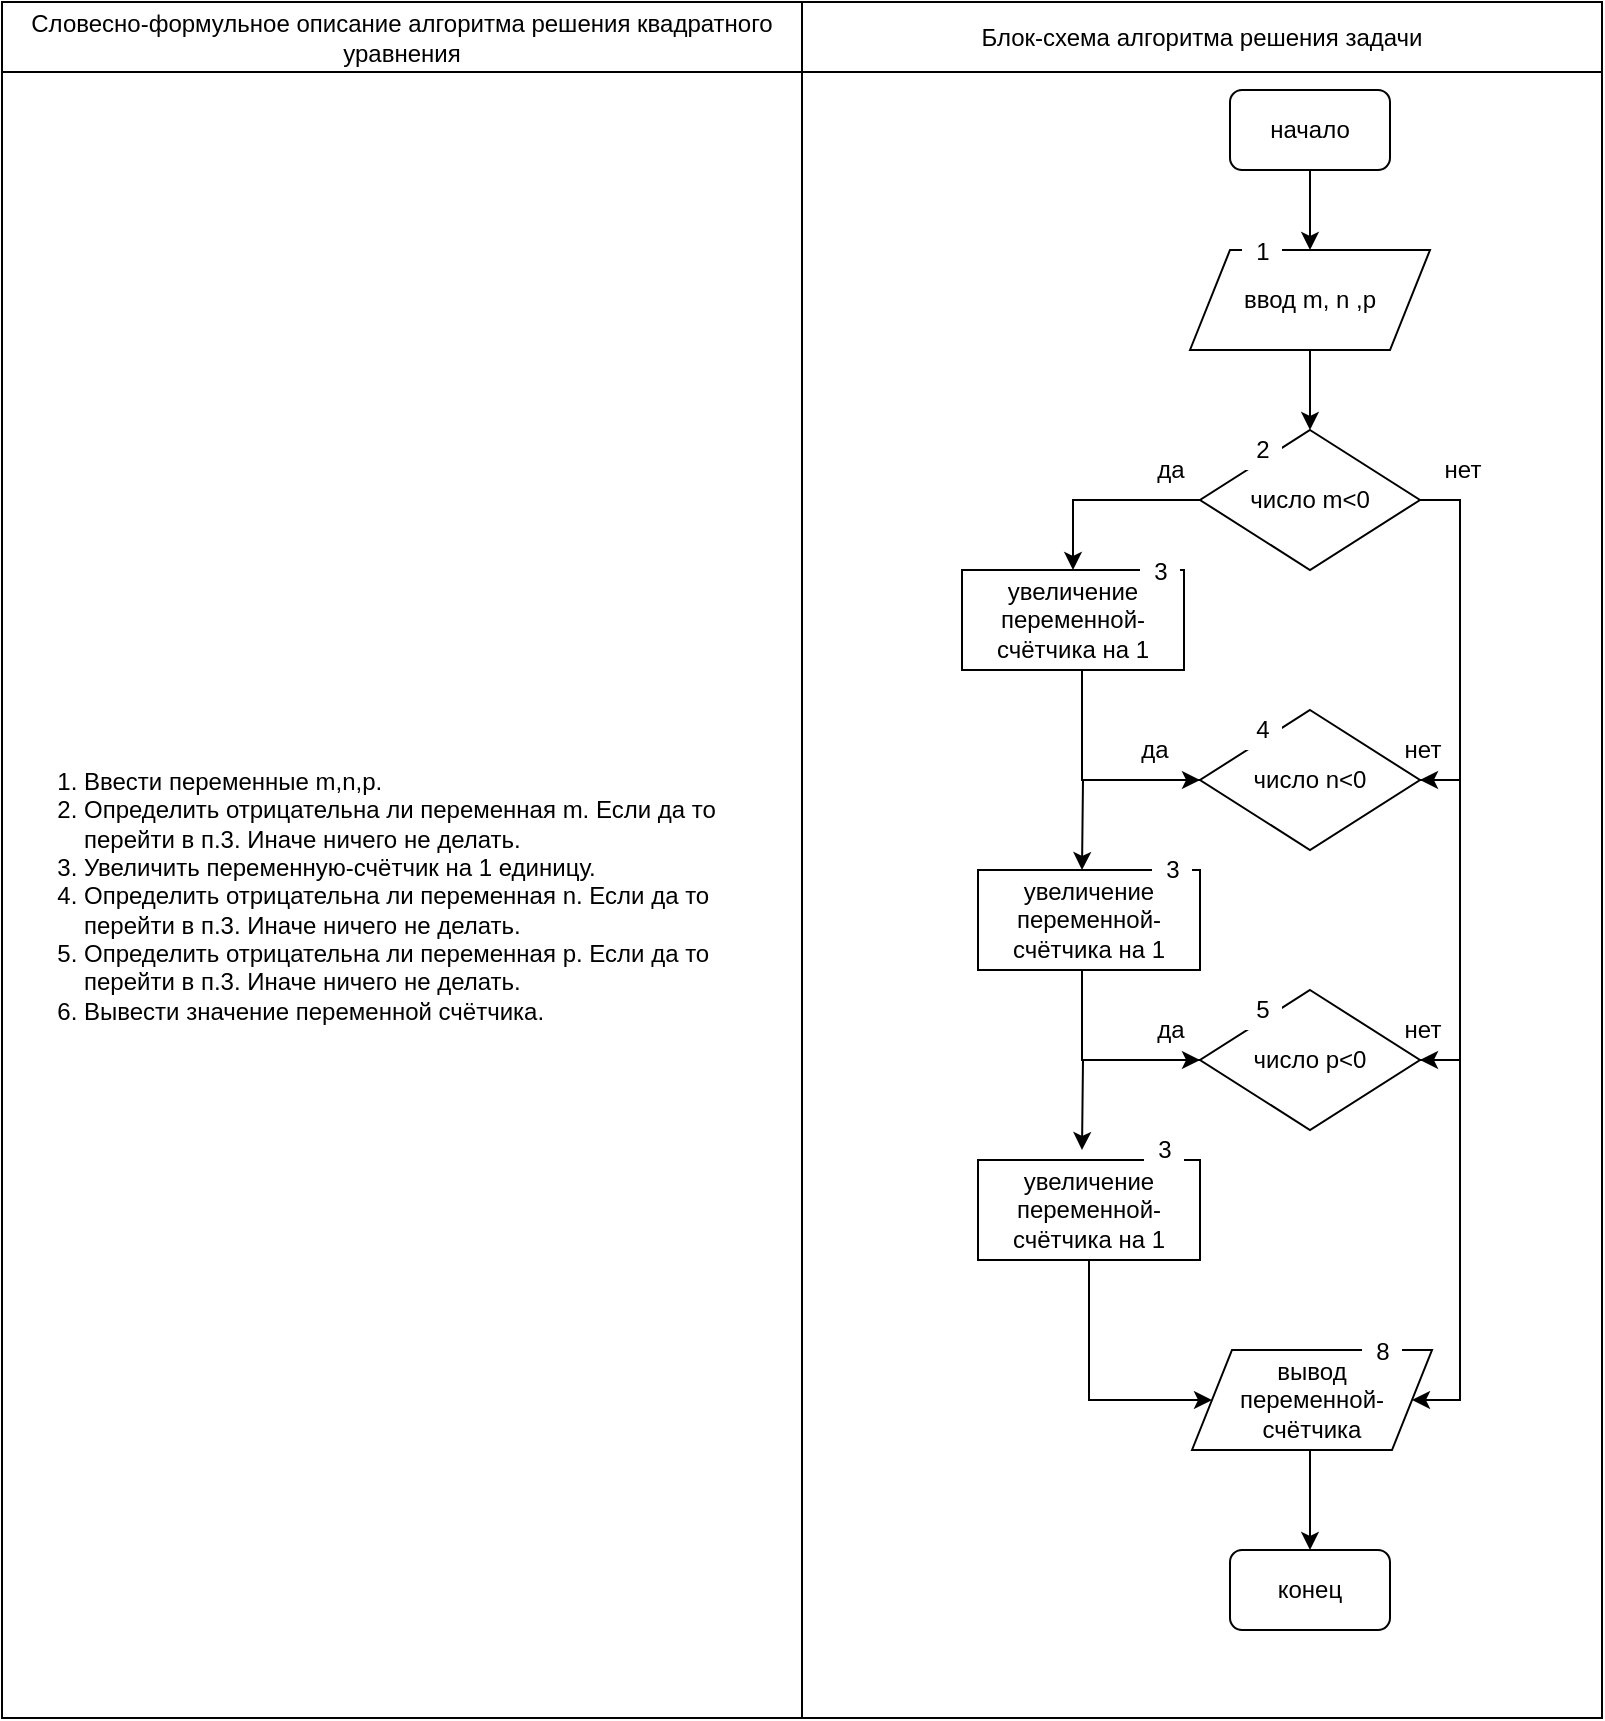 <mxfile version="15.0.6" type="device"><diagram id="uLpYzHqXDDavI-w9QRk4" name="Page-1"><mxGraphModel dx="1038" dy="564" grid="1" gridSize="10" guides="1" tooltips="1" connect="1" arrows="1" fold="1" page="1" pageScale="1" pageWidth="827" pageHeight="1169" math="0" shadow="0"><root><mxCell id="0"/><mxCell id="1" parent="0"/><mxCell id="38GQHtlBOaX_15xd4zY6-39" value="" style="shape=table;startSize=0;container=1;collapsible=0;childLayout=tableLayout;" vertex="1" parent="1"><mxGeometry x="10" y="15" width="800" height="858" as="geometry"/></mxCell><mxCell id="38GQHtlBOaX_15xd4zY6-40" value="" style="shape=partialRectangle;collapsible=0;dropTarget=0;pointerEvents=0;fillColor=none;top=0;left=0;bottom=0;right=0;points=[[0,0.5],[1,0.5]];portConstraint=eastwest;" vertex="1" parent="38GQHtlBOaX_15xd4zY6-39"><mxGeometry width="800" height="35" as="geometry"/></mxCell><mxCell id="38GQHtlBOaX_15xd4zY6-41" value="Словесно-формульное описание алгоритма решения квадратного уравнения" style="shape=partialRectangle;html=1;whiteSpace=wrap;connectable=0;overflow=hidden;fillColor=none;top=0;left=0;bottom=0;right=0;pointerEvents=1;" vertex="1" parent="38GQHtlBOaX_15xd4zY6-40"><mxGeometry width="400" height="35" as="geometry"/></mxCell><mxCell id="38GQHtlBOaX_15xd4zY6-42" value="Блок-схема алгоритма решения задачи" style="shape=partialRectangle;html=1;whiteSpace=wrap;connectable=0;overflow=hidden;fillColor=none;top=0;left=0;bottom=0;right=0;pointerEvents=1;" vertex="1" parent="38GQHtlBOaX_15xd4zY6-40"><mxGeometry x="400" width="400" height="35" as="geometry"/></mxCell><mxCell id="38GQHtlBOaX_15xd4zY6-43" value="" style="shape=partialRectangle;collapsible=0;dropTarget=0;pointerEvents=0;fillColor=none;top=0;left=0;bottom=0;right=0;points=[[0,0.5],[1,0.5]];portConstraint=eastwest;" vertex="1" parent="38GQHtlBOaX_15xd4zY6-39"><mxGeometry y="35" width="800" height="823" as="geometry"/></mxCell><mxCell id="38GQHtlBOaX_15xd4zY6-44" value="&lt;div align=&quot;left&quot;&gt;&lt;ol&gt;&lt;li&gt;Ввести переменные m,n,p.&lt;/li&gt;&lt;li&gt;Определить отрицательна ли переменная m. Если да то перейти в п.3. Иначе ничего не делать.&lt;/li&gt;&lt;li&gt;Увеличить переменную-счётчик на 1 единицу.&lt;/li&gt;&lt;li&gt;Определить отрицательна ли переменная n. Если да то перейти в п.3. Иначе ничего не делать.&lt;/li&gt;&lt;li&gt;Определить отрицательна ли переменная p. Если да то перейти в п.3. Иначе ничего не делать.&lt;/li&gt;&lt;li&gt;Вывести значение переменной счётчика.&lt;br&gt;&lt;/li&gt;&lt;/ol&gt;&lt;/div&gt;" style="shape=partialRectangle;html=1;whiteSpace=wrap;connectable=0;overflow=hidden;fillColor=none;top=0;left=0;bottom=0;right=0;pointerEvents=1;" vertex="1" parent="38GQHtlBOaX_15xd4zY6-43"><mxGeometry width="400" height="823" as="geometry"/></mxCell><mxCell id="38GQHtlBOaX_15xd4zY6-45" value="" style="shape=partialRectangle;html=1;whiteSpace=wrap;connectable=0;overflow=hidden;fillColor=none;top=0;left=0;bottom=0;right=0;pointerEvents=1;" vertex="1" parent="38GQHtlBOaX_15xd4zY6-43"><mxGeometry x="400" width="400" height="823" as="geometry"/></mxCell><mxCell id="38GQHtlBOaX_15xd4zY6-3" style="edgeStyle=orthogonalEdgeStyle;rounded=0;orthogonalLoop=1;jettySize=auto;html=1;exitX=0.5;exitY=1;exitDx=0;exitDy=0;" edge="1" parent="1" source="38GQHtlBOaX_15xd4zY6-2"><mxGeometry relative="1" as="geometry"><mxPoint x="664" y="139" as="targetPoint"/></mxGeometry></mxCell><mxCell id="38GQHtlBOaX_15xd4zY6-2" value="начало" style="rounded=1;whiteSpace=wrap;html=1;" vertex="1" parent="1"><mxGeometry x="624" y="59" width="80" height="40" as="geometry"/></mxCell><mxCell id="38GQHtlBOaX_15xd4zY6-5" style="edgeStyle=orthogonalEdgeStyle;rounded=0;orthogonalLoop=1;jettySize=auto;html=1;exitX=0.5;exitY=1;exitDx=0;exitDy=0;" edge="1" parent="1" source="38GQHtlBOaX_15xd4zY6-4"><mxGeometry relative="1" as="geometry"><mxPoint x="664" y="229" as="targetPoint"/></mxGeometry></mxCell><mxCell id="38GQHtlBOaX_15xd4zY6-4" value="ввод m, n ,p" style="shape=parallelogram;perimeter=parallelogramPerimeter;whiteSpace=wrap;html=1;fixedSize=1;" vertex="1" parent="1"><mxGeometry x="604" y="139" width="120" height="50" as="geometry"/></mxCell><mxCell id="38GQHtlBOaX_15xd4zY6-9" style="edgeStyle=orthogonalEdgeStyle;rounded=0;orthogonalLoop=1;jettySize=auto;html=1;exitX=1;exitY=0.5;exitDx=0;exitDy=0;entryX=1;entryY=0.5;entryDx=0;entryDy=0;" edge="1" parent="1" source="38GQHtlBOaX_15xd4zY6-7" target="38GQHtlBOaX_15xd4zY6-17"><mxGeometry relative="1" as="geometry"><mxPoint x="770" y="264" as="targetPoint"/></mxGeometry></mxCell><mxCell id="38GQHtlBOaX_15xd4zY6-14" style="edgeStyle=orthogonalEdgeStyle;rounded=0;orthogonalLoop=1;jettySize=auto;html=1;exitX=0;exitY=0.5;exitDx=0;exitDy=0;entryX=0.5;entryY=0;entryDx=0;entryDy=0;" edge="1" parent="1" source="38GQHtlBOaX_15xd4zY6-7" target="38GQHtlBOaX_15xd4zY6-16"><mxGeometry relative="1" as="geometry"><mxPoint x="570" y="264" as="targetPoint"/></mxGeometry></mxCell><mxCell id="38GQHtlBOaX_15xd4zY6-7" value="число m&amp;lt;0" style="rhombus;whiteSpace=wrap;html=1;" vertex="1" parent="1"><mxGeometry x="609" y="229" width="110" height="70" as="geometry"/></mxCell><mxCell id="38GQHtlBOaX_15xd4zY6-11" value="нет" style="text;html=1;align=center;verticalAlign=middle;resizable=0;points=[];autosize=1;strokeColor=none;fillColor=none;" vertex="1" parent="1"><mxGeometry x="725" y="239" width="30" height="20" as="geometry"/></mxCell><mxCell id="38GQHtlBOaX_15xd4zY6-15" value="да" style="text;html=1;align=center;verticalAlign=middle;resizable=0;points=[];autosize=1;strokeColor=none;fillColor=none;" vertex="1" parent="1"><mxGeometry x="579" y="239" width="30" height="20" as="geometry"/></mxCell><mxCell id="38GQHtlBOaX_15xd4zY6-20" style="edgeStyle=orthogonalEdgeStyle;rounded=0;orthogonalLoop=1;jettySize=auto;html=1;exitX=0.5;exitY=1;exitDx=0;exitDy=0;entryX=0;entryY=0.5;entryDx=0;entryDy=0;" edge="1" parent="1" source="38GQHtlBOaX_15xd4zY6-16" target="38GQHtlBOaX_15xd4zY6-17"><mxGeometry relative="1" as="geometry"><Array as="points"><mxPoint x="550" y="349"/><mxPoint x="550" y="404"/></Array></mxGeometry></mxCell><mxCell id="38GQHtlBOaX_15xd4zY6-16" value="увеличение переменной-счётчика на 1" style="rounded=0;whiteSpace=wrap;html=1;" vertex="1" parent="1"><mxGeometry x="490" y="299" width="111" height="50" as="geometry"/></mxCell><mxCell id="38GQHtlBOaX_15xd4zY6-19" style="edgeStyle=orthogonalEdgeStyle;rounded=0;orthogonalLoop=1;jettySize=auto;html=1;entryX=1;entryY=0.5;entryDx=0;entryDy=0;" edge="1" parent="1" source="38GQHtlBOaX_15xd4zY6-17" target="38GQHtlBOaX_15xd4zY6-18"><mxGeometry relative="1" as="geometry"><Array as="points"><mxPoint x="739" y="404"/><mxPoint x="739" y="544"/></Array></mxGeometry></mxCell><mxCell id="38GQHtlBOaX_15xd4zY6-23" style="edgeStyle=orthogonalEdgeStyle;rounded=0;orthogonalLoop=1;jettySize=auto;html=1;exitX=0;exitY=0.5;exitDx=0;exitDy=0;" edge="1" parent="1" source="38GQHtlBOaX_15xd4zY6-17"><mxGeometry relative="1" as="geometry"><mxPoint x="550" y="449" as="targetPoint"/></mxGeometry></mxCell><mxCell id="38GQHtlBOaX_15xd4zY6-17" value="число n&amp;lt;0" style="rhombus;whiteSpace=wrap;html=1;" vertex="1" parent="1"><mxGeometry x="609" y="369" width="110" height="70" as="geometry"/></mxCell><mxCell id="38GQHtlBOaX_15xd4zY6-30" style="edgeStyle=orthogonalEdgeStyle;rounded=0;orthogonalLoop=1;jettySize=auto;html=1;exitX=0;exitY=0.5;exitDx=0;exitDy=0;" edge="1" parent="1" source="38GQHtlBOaX_15xd4zY6-18"><mxGeometry relative="1" as="geometry"><mxPoint x="550" y="589" as="targetPoint"/></mxGeometry></mxCell><mxCell id="38GQHtlBOaX_15xd4zY6-35" style="edgeStyle=orthogonalEdgeStyle;rounded=0;orthogonalLoop=1;jettySize=auto;html=1;exitX=1;exitY=0.5;exitDx=0;exitDy=0;entryX=1;entryY=0.5;entryDx=0;entryDy=0;" edge="1" parent="1" source="38GQHtlBOaX_15xd4zY6-18" target="38GQHtlBOaX_15xd4zY6-33"><mxGeometry relative="1" as="geometry"><Array as="points"><mxPoint x="739" y="544"/><mxPoint x="739" y="714"/></Array></mxGeometry></mxCell><mxCell id="38GQHtlBOaX_15xd4zY6-18" value="число p&amp;lt;0" style="rhombus;whiteSpace=wrap;html=1;" vertex="1" parent="1"><mxGeometry x="609" y="509" width="110" height="70" as="geometry"/></mxCell><mxCell id="38GQHtlBOaX_15xd4zY6-25" style="edgeStyle=orthogonalEdgeStyle;rounded=0;orthogonalLoop=1;jettySize=auto;html=1;exitX=0.5;exitY=1;exitDx=0;exitDy=0;entryX=0;entryY=0.5;entryDx=0;entryDy=0;" edge="1" parent="1" source="38GQHtlBOaX_15xd4zY6-24" target="38GQHtlBOaX_15xd4zY6-18"><mxGeometry relative="1" as="geometry"><Array as="points"><mxPoint x="550" y="499"/><mxPoint x="550" y="544"/></Array></mxGeometry></mxCell><mxCell id="38GQHtlBOaX_15xd4zY6-24" value="увеличение переменной-счётчика на 1" style="rounded=0;whiteSpace=wrap;html=1;" vertex="1" parent="1"><mxGeometry x="498" y="449" width="111" height="50" as="geometry"/></mxCell><mxCell id="38GQHtlBOaX_15xd4zY6-26" value="нет" style="text;html=1;align=center;verticalAlign=middle;resizable=0;points=[];autosize=1;strokeColor=none;fillColor=none;" vertex="1" parent="1"><mxGeometry x="705" y="379" width="30" height="20" as="geometry"/></mxCell><mxCell id="38GQHtlBOaX_15xd4zY6-27" value="да" style="text;html=1;align=center;verticalAlign=middle;resizable=0;points=[];autosize=1;strokeColor=none;fillColor=none;" vertex="1" parent="1"><mxGeometry x="571" y="379" width="30" height="20" as="geometry"/></mxCell><mxCell id="38GQHtlBOaX_15xd4zY6-28" value="нет" style="text;html=1;align=center;verticalAlign=middle;resizable=0;points=[];autosize=1;strokeColor=none;fillColor=none;" vertex="1" parent="1"><mxGeometry x="705" y="519" width="30" height="20" as="geometry"/></mxCell><mxCell id="38GQHtlBOaX_15xd4zY6-29" value="да" style="text;html=1;align=center;verticalAlign=middle;resizable=0;points=[];autosize=1;strokeColor=none;fillColor=none;" vertex="1" parent="1"><mxGeometry x="579" y="519" width="30" height="20" as="geometry"/></mxCell><mxCell id="38GQHtlBOaX_15xd4zY6-34" style="edgeStyle=orthogonalEdgeStyle;rounded=0;orthogonalLoop=1;jettySize=auto;html=1;exitX=0.5;exitY=1;exitDx=0;exitDy=0;entryX=0;entryY=0.5;entryDx=0;entryDy=0;" edge="1" parent="1" source="38GQHtlBOaX_15xd4zY6-31" target="38GQHtlBOaX_15xd4zY6-33"><mxGeometry relative="1" as="geometry"><Array as="points"><mxPoint x="554" y="714"/></Array></mxGeometry></mxCell><mxCell id="38GQHtlBOaX_15xd4zY6-31" value="увеличение переменной-счётчика на 1" style="rounded=0;whiteSpace=wrap;html=1;" vertex="1" parent="1"><mxGeometry x="498" y="594" width="111" height="50" as="geometry"/></mxCell><mxCell id="38GQHtlBOaX_15xd4zY6-37" style="edgeStyle=orthogonalEdgeStyle;rounded=0;orthogonalLoop=1;jettySize=auto;html=1;exitX=0.5;exitY=1;exitDx=0;exitDy=0;entryX=0.5;entryY=0;entryDx=0;entryDy=0;" edge="1" parent="1" source="38GQHtlBOaX_15xd4zY6-33" target="38GQHtlBOaX_15xd4zY6-36"><mxGeometry relative="1" as="geometry"><Array as="points"><mxPoint x="664" y="739"/></Array></mxGeometry></mxCell><mxCell id="38GQHtlBOaX_15xd4zY6-33" value="&lt;div&gt;вывод &lt;br&gt;&lt;/div&gt;&lt;div&gt;переменной-счётчика&lt;/div&gt;" style="shape=parallelogram;perimeter=parallelogramPerimeter;whiteSpace=wrap;html=1;fixedSize=1;" vertex="1" parent="1"><mxGeometry x="605" y="689" width="120" height="50" as="geometry"/></mxCell><mxCell id="38GQHtlBOaX_15xd4zY6-36" value="конец" style="rounded=1;whiteSpace=wrap;html=1;" vertex="1" parent="1"><mxGeometry x="624" y="789" width="80" height="40" as="geometry"/></mxCell><mxCell id="38GQHtlBOaX_15xd4zY6-46" value="1" style="text;html=1;align=center;verticalAlign=middle;resizable=0;points=[];autosize=1;strokeColor=none;fillColor=#FFFFFF;" vertex="1" parent="1"><mxGeometry x="630" y="130" width="20" height="20" as="geometry"/></mxCell><mxCell id="38GQHtlBOaX_15xd4zY6-47" value="2" style="text;html=1;align=center;verticalAlign=middle;resizable=0;points=[];autosize=1;strokeColor=none;fillColor=#FFFFFF;" vertex="1" parent="1"><mxGeometry x="630" y="229" width="20" height="20" as="geometry"/></mxCell><mxCell id="38GQHtlBOaX_15xd4zY6-48" value="3" style="text;html=1;align=center;verticalAlign=middle;resizable=0;points=[];autosize=1;strokeColor=none;fillColor=#FFFFFF;" vertex="1" parent="1"><mxGeometry x="579" y="290" width="20" height="20" as="geometry"/></mxCell><mxCell id="38GQHtlBOaX_15xd4zY6-49" value="&lt;div&gt;4&lt;br&gt;&lt;/div&gt;" style="text;html=1;align=center;verticalAlign=middle;resizable=0;points=[];autosize=1;strokeColor=none;fillColor=#FFFFFF;" vertex="1" parent="1"><mxGeometry x="630" y="369" width="20" height="20" as="geometry"/></mxCell><mxCell id="38GQHtlBOaX_15xd4zY6-50" value="3" style="text;html=1;align=center;verticalAlign=middle;resizable=0;points=[];autosize=1;strokeColor=none;fillColor=#FFFFFF;" vertex="1" parent="1"><mxGeometry x="585" y="439" width="20" height="20" as="geometry"/></mxCell><mxCell id="38GQHtlBOaX_15xd4zY6-51" value="5" style="text;html=1;align=center;verticalAlign=middle;resizable=0;points=[];autosize=1;strokeColor=none;fillColor=#FFFFFF;" vertex="1" parent="1"><mxGeometry x="630" y="509" width="20" height="20" as="geometry"/></mxCell><mxCell id="38GQHtlBOaX_15xd4zY6-52" value="3" style="text;html=1;align=center;verticalAlign=middle;resizable=0;points=[];autosize=1;strokeColor=none;fillColor=#FFFFFF;" vertex="1" parent="1"><mxGeometry x="581" y="579" width="20" height="20" as="geometry"/></mxCell><mxCell id="38GQHtlBOaX_15xd4zY6-53" value="8" style="text;html=1;align=center;verticalAlign=middle;resizable=0;points=[];autosize=1;strokeColor=none;fillColor=#FFFFFF;" vertex="1" parent="1"><mxGeometry x="690" y="680" width="20" height="20" as="geometry"/></mxCell></root></mxGraphModel></diagram></mxfile>